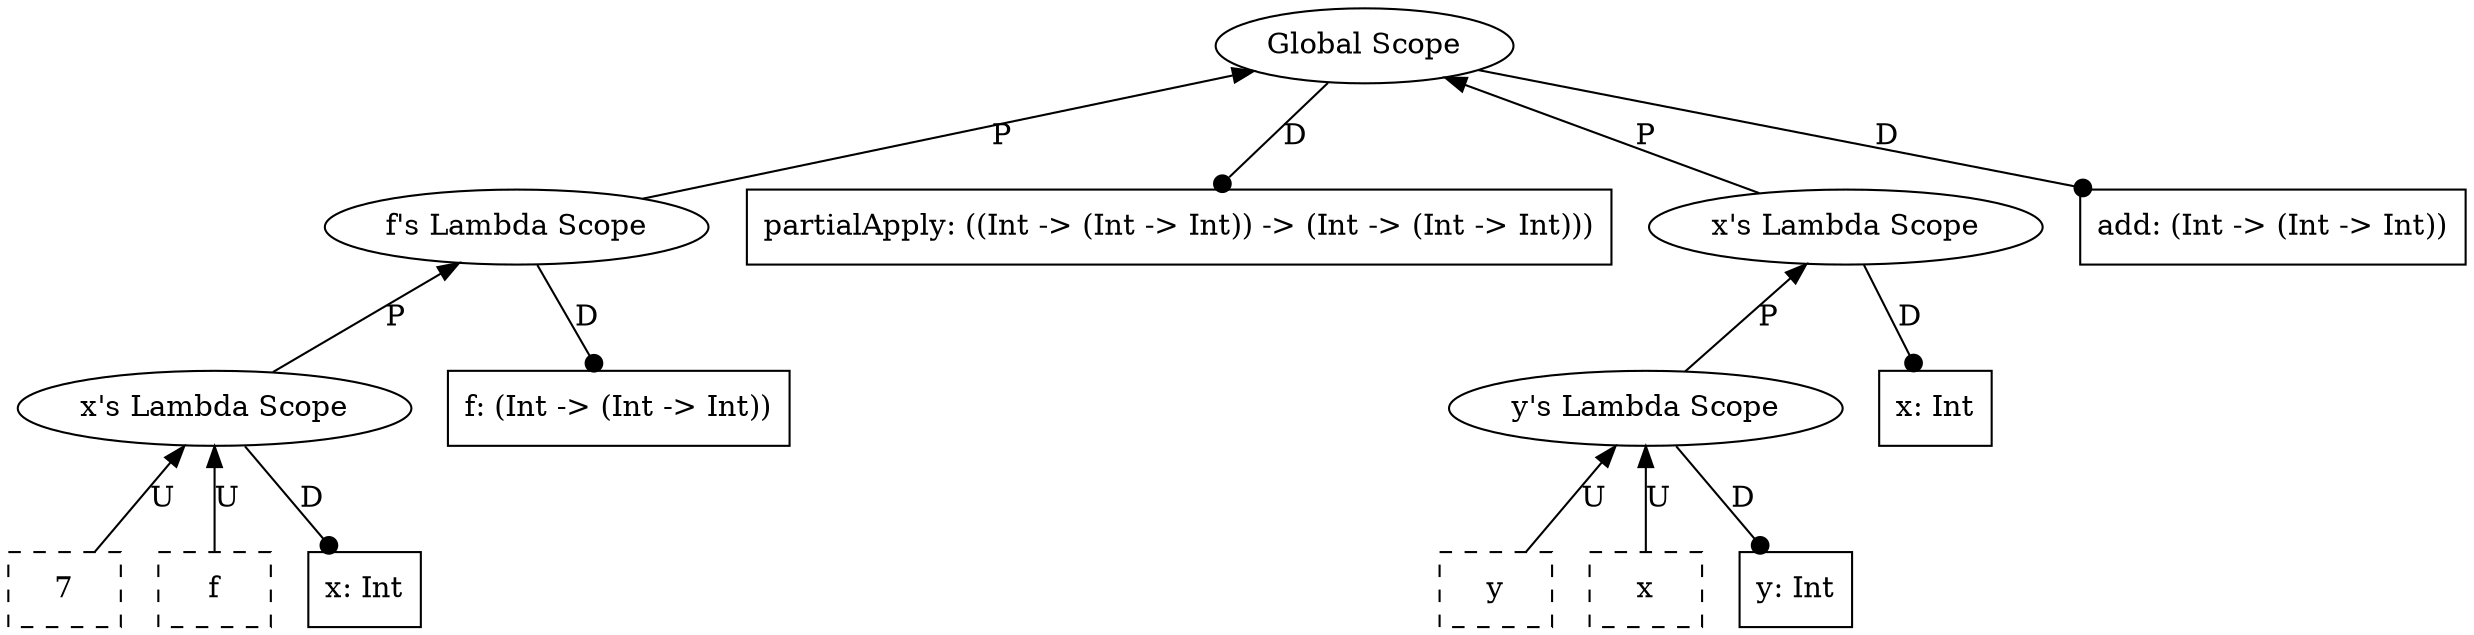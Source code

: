 graph {
    14 [label=7
       ,shape=box
       ,style=dashed];
    13 [label=f
       ,shape=box
       ,style=dashed];
    12 [label="x: Int",shape=box];
    11 [label="x's Lambda Scope"
       ,shape=ellipse];
    10 [label="f: (Int -> (Int -> Int))"
       ,shape=box];
    9 [label="f's Lambda Scope"
      ,shape=ellipse];
    8 [label="partialApply: ((Int -> (Int -> Int)) -> (Int -> (Int -> Int)))"
      ,shape=box];
    7 [label=y
      ,shape=box
      ,style=dashed];
    6 [label=x
      ,shape=box
      ,style=dashed];
    5 [label="y: Int",shape=box];
    4 [label="y's Lambda Scope"
      ,shape=ellipse];
    3 [label="x: Int",shape=box];
    2 [label="x's Lambda Scope"
      ,shape=ellipse];
    1 [label="add: (Int -> (Int -> Int))"
      ,shape=box];
    0 [label="Global Scope"
      ,shape=ellipse];
    11 -- 14 [label=U,dir=back];
    11 -- 13 [label=U,dir=back];
    11 -- 12 [label=D
             ,dir=forward
             ,arrowhead=dot];
    9 -- 11 [label=P,dir=back];
    9 -- 10 [label=D
            ,dir=forward
            ,arrowhead=dot];
    0 -- 9 [label=P,dir=back];
    0 -- 8 [label=D
           ,dir=forward
           ,arrowhead=dot];
    4 -- 7 [label=U,dir=back];
    4 -- 6 [label=U,dir=back];
    4 -- 5 [label=D
           ,dir=forward
           ,arrowhead=dot];
    2 -- 4 [label=P,dir=back];
    2 -- 3 [label=D
           ,dir=forward
           ,arrowhead=dot];
    0 -- 2 [label=P,dir=back];
    0 -- 1 [label=D
           ,dir=forward
           ,arrowhead=dot];
}
